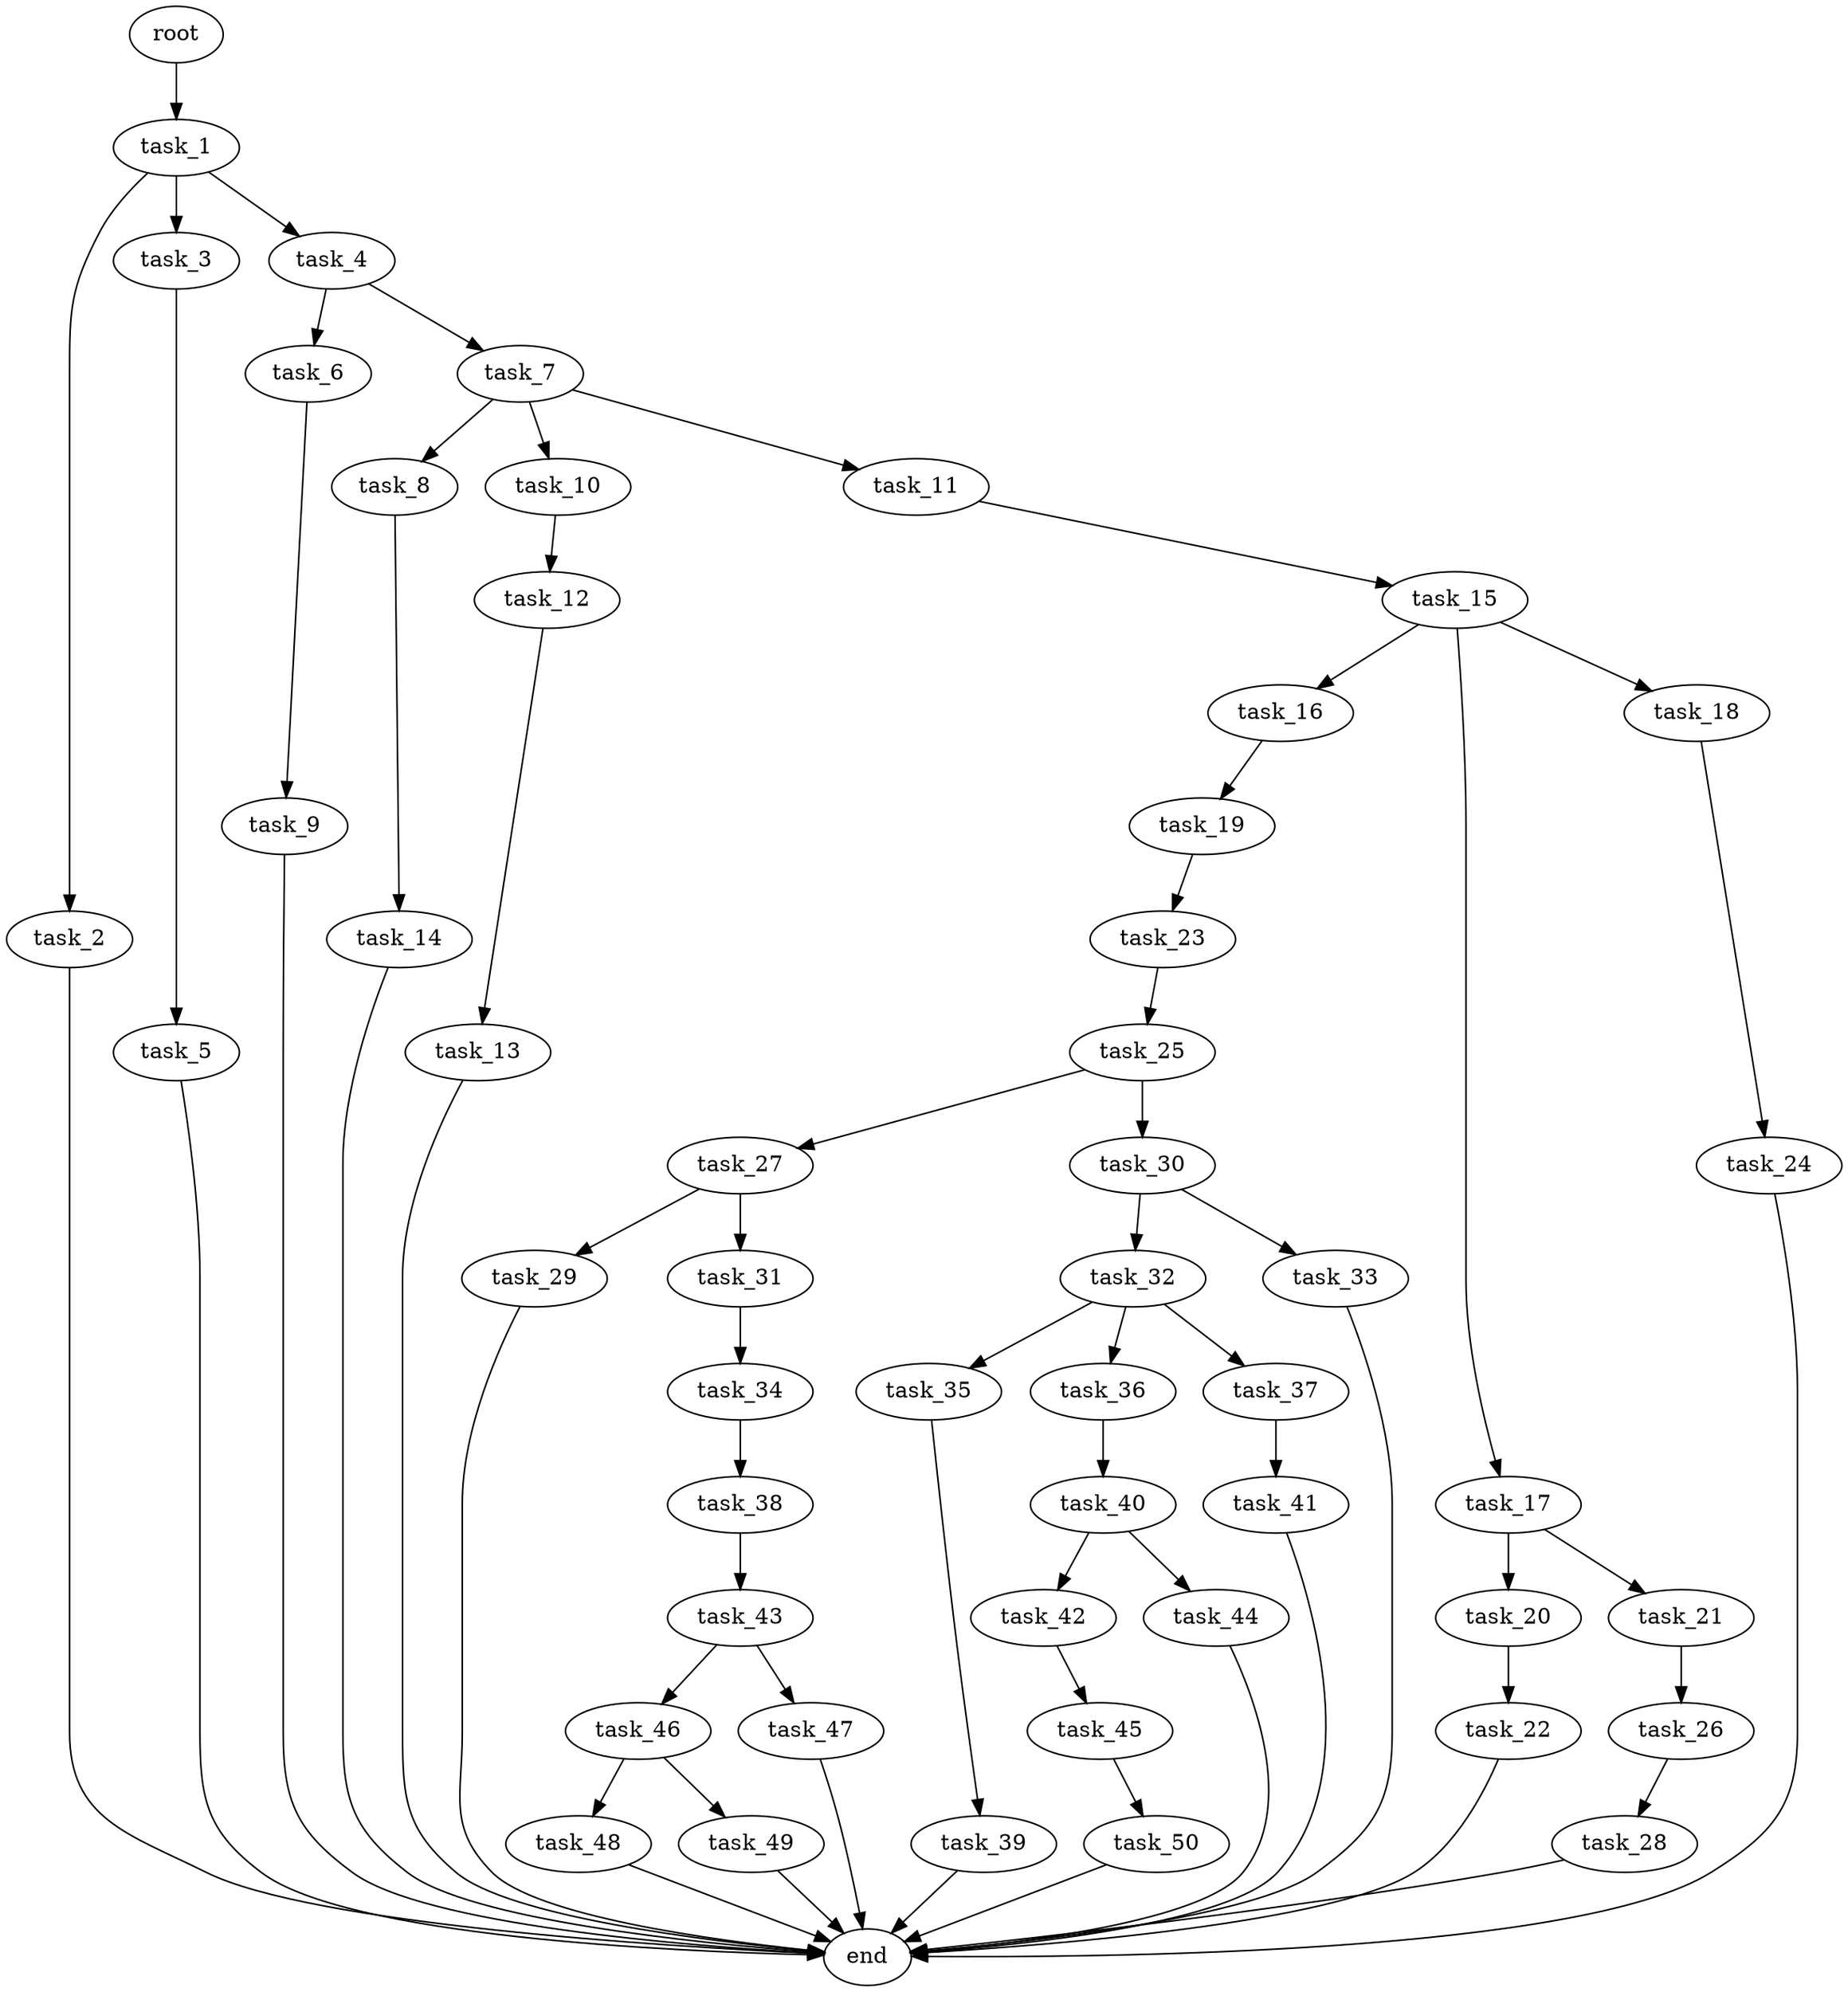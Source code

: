 digraph G {
  root [size="0.000000e+00"];
  task_1 [size="2.230460e+09"];
  task_2 [size="6.719639e+09"];
  task_3 [size="3.299327e+09"];
  task_4 [size="6.660266e+09"];
  task_5 [size="7.973885e+09"];
  task_6 [size="7.213616e+08"];
  task_7 [size="4.770036e+09"];
  task_8 [size="3.094991e+09"];
  task_9 [size="8.238289e+09"];
  task_10 [size="9.909834e+09"];
  task_11 [size="6.772228e+09"];
  task_12 [size="4.888568e+09"];
  task_13 [size="9.552496e+09"];
  task_14 [size="2.105949e+09"];
  task_15 [size="9.960791e+09"];
  task_16 [size="6.521895e+09"];
  task_17 [size="9.795190e+08"];
  task_18 [size="6.867396e+09"];
  task_19 [size="4.660243e+09"];
  task_20 [size="9.573058e+09"];
  task_21 [size="9.401004e+08"];
  task_22 [size="9.212137e+09"];
  task_23 [size="6.368573e+09"];
  task_24 [size="1.933859e+09"];
  task_25 [size="6.576232e+09"];
  task_26 [size="6.419544e+09"];
  task_27 [size="2.713786e+07"];
  task_28 [size="5.079103e+09"];
  task_29 [size="2.179902e+09"];
  task_30 [size="5.839098e+09"];
  task_31 [size="1.486974e+09"];
  task_32 [size="1.974515e+09"];
  task_33 [size="7.116282e+09"];
  task_34 [size="3.216147e+09"];
  task_35 [size="1.375267e+08"];
  task_36 [size="9.041996e+09"];
  task_37 [size="4.088593e+09"];
  task_38 [size="5.879098e+09"];
  task_39 [size="3.401336e+09"];
  task_40 [size="9.539399e+09"];
  task_41 [size="3.330974e+09"];
  task_42 [size="7.658510e+09"];
  task_43 [size="7.280726e+09"];
  task_44 [size="2.242859e+09"];
  task_45 [size="7.650028e+09"];
  task_46 [size="9.620091e+09"];
  task_47 [size="9.297037e+09"];
  task_48 [size="6.834084e+09"];
  task_49 [size="3.926487e+09"];
  task_50 [size="1.956479e+09"];
  end [size="0.000000e+00"];

  root -> task_1 [size="1.000000e-12"];
  task_1 -> task_2 [size="6.719639e+08"];
  task_1 -> task_3 [size="3.299327e+08"];
  task_1 -> task_4 [size="6.660266e+08"];
  task_2 -> end [size="1.000000e-12"];
  task_3 -> task_5 [size="7.973885e+08"];
  task_4 -> task_6 [size="7.213616e+07"];
  task_4 -> task_7 [size="4.770036e+08"];
  task_5 -> end [size="1.000000e-12"];
  task_6 -> task_9 [size="8.238289e+08"];
  task_7 -> task_8 [size="3.094991e+08"];
  task_7 -> task_10 [size="9.909834e+08"];
  task_7 -> task_11 [size="6.772228e+08"];
  task_8 -> task_14 [size="2.105949e+08"];
  task_9 -> end [size="1.000000e-12"];
  task_10 -> task_12 [size="4.888568e+08"];
  task_11 -> task_15 [size="9.960791e+08"];
  task_12 -> task_13 [size="9.552496e+08"];
  task_13 -> end [size="1.000000e-12"];
  task_14 -> end [size="1.000000e-12"];
  task_15 -> task_16 [size="6.521895e+08"];
  task_15 -> task_17 [size="9.795190e+07"];
  task_15 -> task_18 [size="6.867396e+08"];
  task_16 -> task_19 [size="4.660243e+08"];
  task_17 -> task_20 [size="9.573058e+08"];
  task_17 -> task_21 [size="9.401004e+07"];
  task_18 -> task_24 [size="1.933859e+08"];
  task_19 -> task_23 [size="6.368573e+08"];
  task_20 -> task_22 [size="9.212137e+08"];
  task_21 -> task_26 [size="6.419544e+08"];
  task_22 -> end [size="1.000000e-12"];
  task_23 -> task_25 [size="6.576232e+08"];
  task_24 -> end [size="1.000000e-12"];
  task_25 -> task_27 [size="2.713786e+06"];
  task_25 -> task_30 [size="5.839098e+08"];
  task_26 -> task_28 [size="5.079103e+08"];
  task_27 -> task_29 [size="2.179902e+08"];
  task_27 -> task_31 [size="1.486974e+08"];
  task_28 -> end [size="1.000000e-12"];
  task_29 -> end [size="1.000000e-12"];
  task_30 -> task_32 [size="1.974515e+08"];
  task_30 -> task_33 [size="7.116282e+08"];
  task_31 -> task_34 [size="3.216147e+08"];
  task_32 -> task_35 [size="1.375267e+07"];
  task_32 -> task_36 [size="9.041996e+08"];
  task_32 -> task_37 [size="4.088593e+08"];
  task_33 -> end [size="1.000000e-12"];
  task_34 -> task_38 [size="5.879098e+08"];
  task_35 -> task_39 [size="3.401336e+08"];
  task_36 -> task_40 [size="9.539399e+08"];
  task_37 -> task_41 [size="3.330974e+08"];
  task_38 -> task_43 [size="7.280726e+08"];
  task_39 -> end [size="1.000000e-12"];
  task_40 -> task_42 [size="7.658510e+08"];
  task_40 -> task_44 [size="2.242859e+08"];
  task_41 -> end [size="1.000000e-12"];
  task_42 -> task_45 [size="7.650028e+08"];
  task_43 -> task_46 [size="9.620091e+08"];
  task_43 -> task_47 [size="9.297037e+08"];
  task_44 -> end [size="1.000000e-12"];
  task_45 -> task_50 [size="1.956479e+08"];
  task_46 -> task_48 [size="6.834084e+08"];
  task_46 -> task_49 [size="3.926487e+08"];
  task_47 -> end [size="1.000000e-12"];
  task_48 -> end [size="1.000000e-12"];
  task_49 -> end [size="1.000000e-12"];
  task_50 -> end [size="1.000000e-12"];
}
